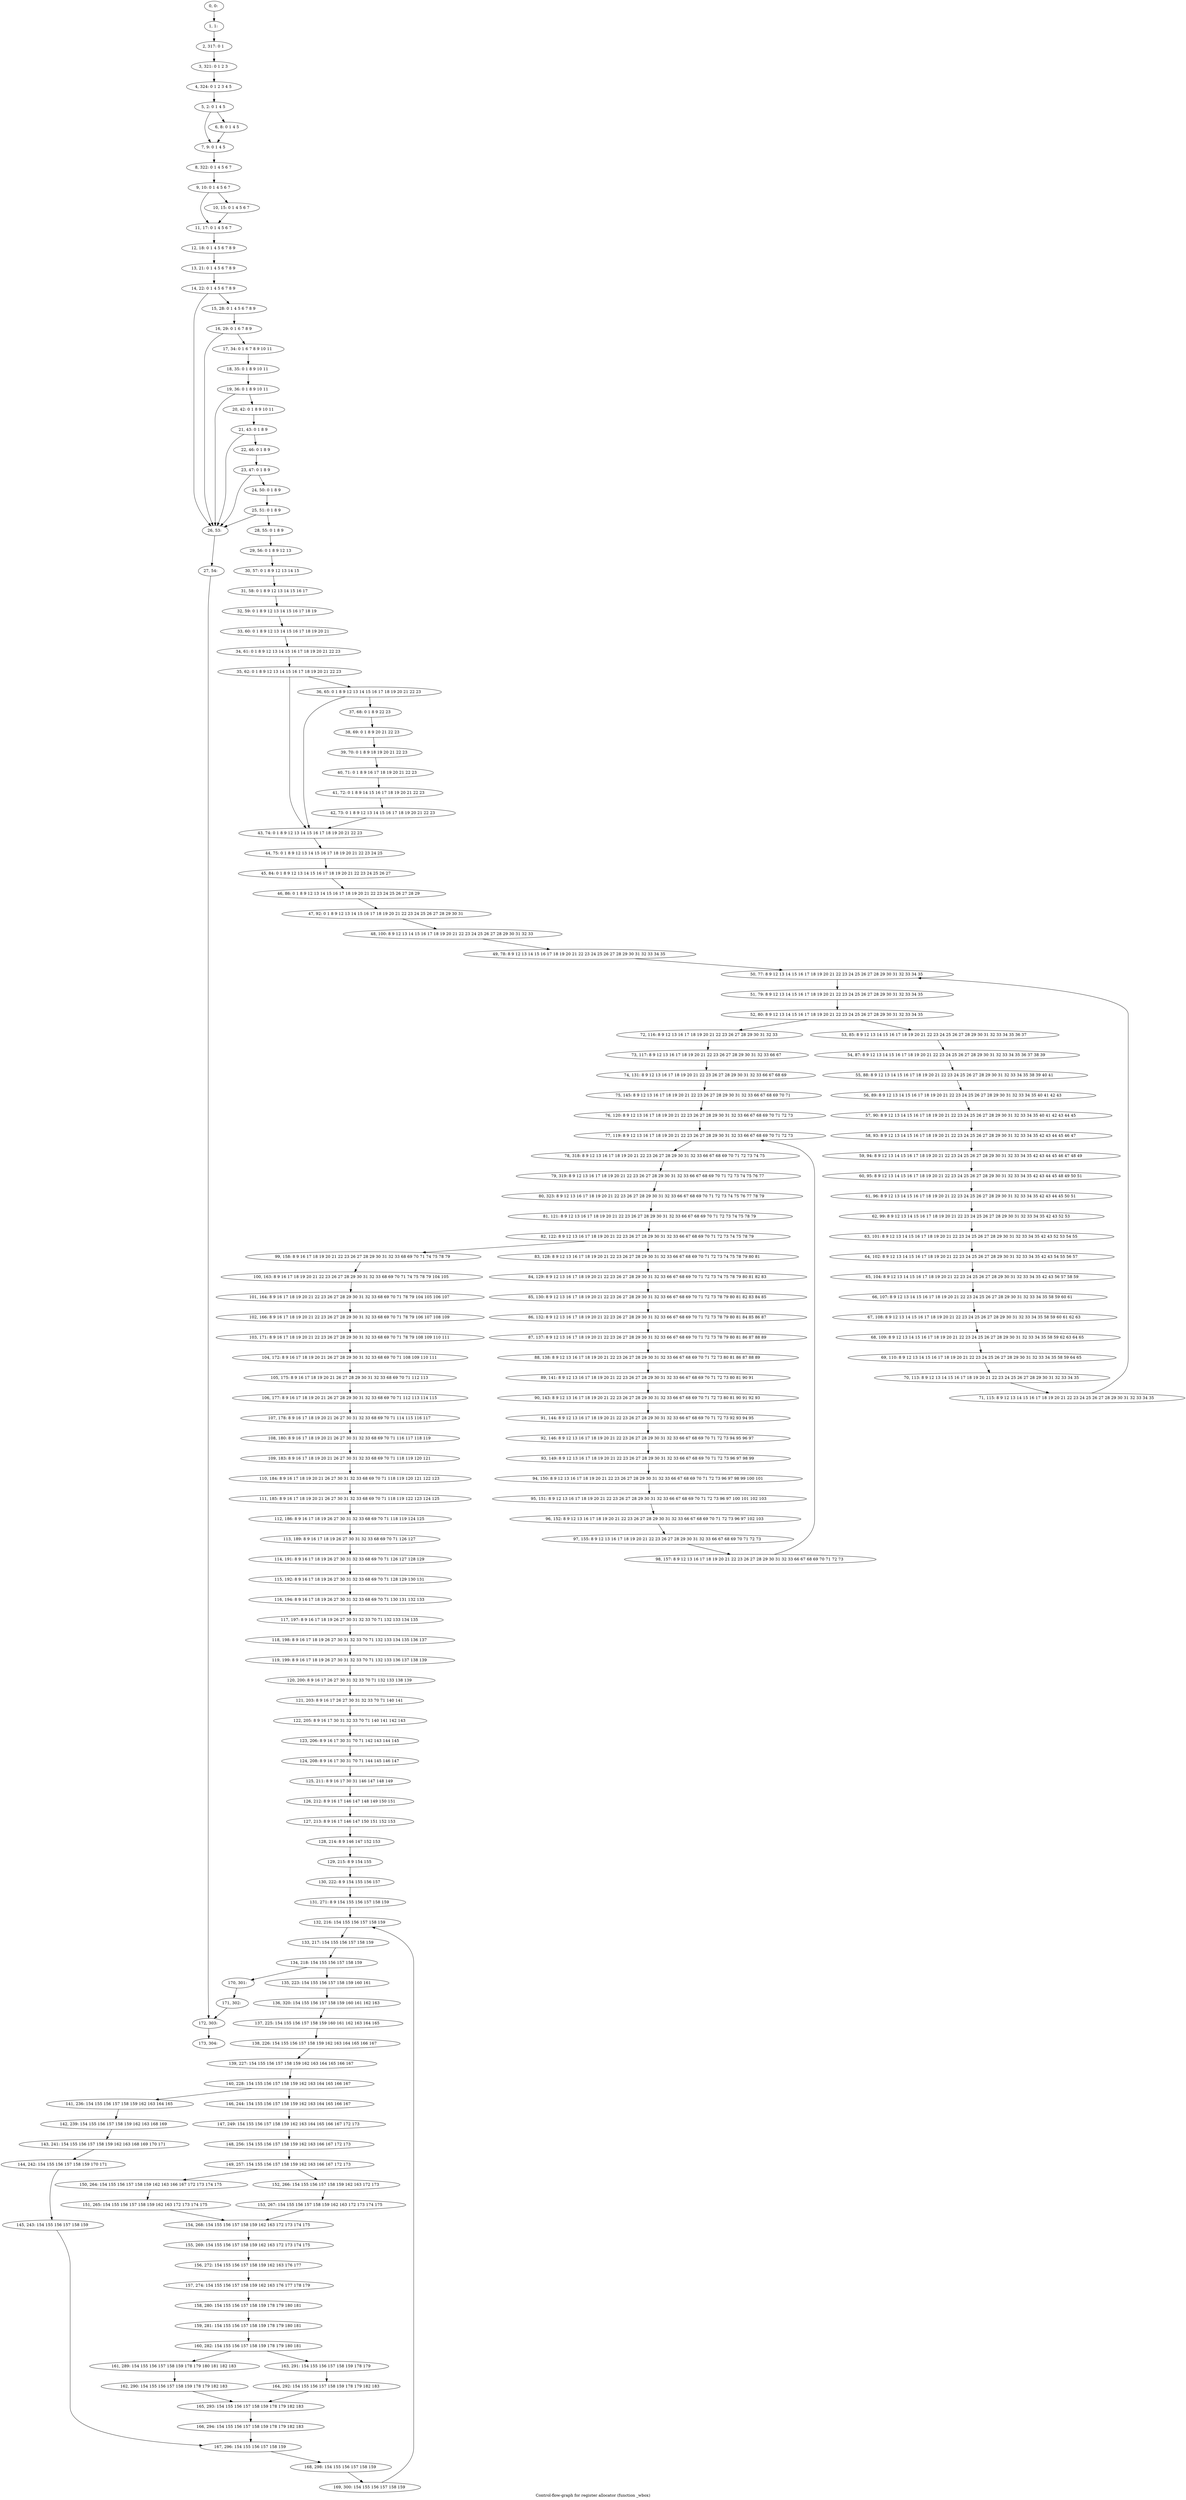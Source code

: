 digraph G {
graph [label="Control-flow-graph for register allocator (function _wbox)"]
0[label="0, 0: "];
1[label="1, 1: "];
2[label="2, 317: 0 1 "];
3[label="3, 321: 0 1 2 3 "];
4[label="4, 324: 0 1 2 3 4 5 "];
5[label="5, 2: 0 1 4 5 "];
6[label="6, 8: 0 1 4 5 "];
7[label="7, 9: 0 1 4 5 "];
8[label="8, 322: 0 1 4 5 6 7 "];
9[label="9, 10: 0 1 4 5 6 7 "];
10[label="10, 15: 0 1 4 5 6 7 "];
11[label="11, 17: 0 1 4 5 6 7 "];
12[label="12, 18: 0 1 4 5 6 7 8 9 "];
13[label="13, 21: 0 1 4 5 6 7 8 9 "];
14[label="14, 22: 0 1 4 5 6 7 8 9 "];
15[label="15, 28: 0 1 4 5 6 7 8 9 "];
16[label="16, 29: 0 1 6 7 8 9 "];
17[label="17, 34: 0 1 6 7 8 9 10 11 "];
18[label="18, 35: 0 1 8 9 10 11 "];
19[label="19, 36: 0 1 8 9 10 11 "];
20[label="20, 42: 0 1 8 9 10 11 "];
21[label="21, 43: 0 1 8 9 "];
22[label="22, 46: 0 1 8 9 "];
23[label="23, 47: 0 1 8 9 "];
24[label="24, 50: 0 1 8 9 "];
25[label="25, 51: 0 1 8 9 "];
26[label="26, 53: "];
27[label="27, 54: "];
28[label="28, 55: 0 1 8 9 "];
29[label="29, 56: 0 1 8 9 12 13 "];
30[label="30, 57: 0 1 8 9 12 13 14 15 "];
31[label="31, 58: 0 1 8 9 12 13 14 15 16 17 "];
32[label="32, 59: 0 1 8 9 12 13 14 15 16 17 18 19 "];
33[label="33, 60: 0 1 8 9 12 13 14 15 16 17 18 19 20 21 "];
34[label="34, 61: 0 1 8 9 12 13 14 15 16 17 18 19 20 21 22 23 "];
35[label="35, 62: 0 1 8 9 12 13 14 15 16 17 18 19 20 21 22 23 "];
36[label="36, 65: 0 1 8 9 12 13 14 15 16 17 18 19 20 21 22 23 "];
37[label="37, 68: 0 1 8 9 22 23 "];
38[label="38, 69: 0 1 8 9 20 21 22 23 "];
39[label="39, 70: 0 1 8 9 18 19 20 21 22 23 "];
40[label="40, 71: 0 1 8 9 16 17 18 19 20 21 22 23 "];
41[label="41, 72: 0 1 8 9 14 15 16 17 18 19 20 21 22 23 "];
42[label="42, 73: 0 1 8 9 12 13 14 15 16 17 18 19 20 21 22 23 "];
43[label="43, 74: 0 1 8 9 12 13 14 15 16 17 18 19 20 21 22 23 "];
44[label="44, 75: 0 1 8 9 12 13 14 15 16 17 18 19 20 21 22 23 24 25 "];
45[label="45, 84: 0 1 8 9 12 13 14 15 16 17 18 19 20 21 22 23 24 25 26 27 "];
46[label="46, 86: 0 1 8 9 12 13 14 15 16 17 18 19 20 21 22 23 24 25 26 27 28 29 "];
47[label="47, 92: 0 1 8 9 12 13 14 15 16 17 18 19 20 21 22 23 24 25 26 27 28 29 30 31 "];
48[label="48, 100: 8 9 12 13 14 15 16 17 18 19 20 21 22 23 24 25 26 27 28 29 30 31 32 33 "];
49[label="49, 78: 8 9 12 13 14 15 16 17 18 19 20 21 22 23 24 25 26 27 28 29 30 31 32 33 34 35 "];
50[label="50, 77: 8 9 12 13 14 15 16 17 18 19 20 21 22 23 24 25 26 27 28 29 30 31 32 33 34 35 "];
51[label="51, 79: 8 9 12 13 14 15 16 17 18 19 20 21 22 23 24 25 26 27 28 29 30 31 32 33 34 35 "];
52[label="52, 80: 8 9 12 13 14 15 16 17 18 19 20 21 22 23 24 25 26 27 28 29 30 31 32 33 34 35 "];
53[label="53, 85: 8 9 12 13 14 15 16 17 18 19 20 21 22 23 24 25 26 27 28 29 30 31 32 33 34 35 36 37 "];
54[label="54, 87: 8 9 12 13 14 15 16 17 18 19 20 21 22 23 24 25 26 27 28 29 30 31 32 33 34 35 36 37 38 39 "];
55[label="55, 88: 8 9 12 13 14 15 16 17 18 19 20 21 22 23 24 25 26 27 28 29 30 31 32 33 34 35 38 39 40 41 "];
56[label="56, 89: 8 9 12 13 14 15 16 17 18 19 20 21 22 23 24 25 26 27 28 29 30 31 32 33 34 35 40 41 42 43 "];
57[label="57, 90: 8 9 12 13 14 15 16 17 18 19 20 21 22 23 24 25 26 27 28 29 30 31 32 33 34 35 40 41 42 43 44 45 "];
58[label="58, 93: 8 9 12 13 14 15 16 17 18 19 20 21 22 23 24 25 26 27 28 29 30 31 32 33 34 35 42 43 44 45 46 47 "];
59[label="59, 94: 8 9 12 13 14 15 16 17 18 19 20 21 22 23 24 25 26 27 28 29 30 31 32 33 34 35 42 43 44 45 46 47 48 49 "];
60[label="60, 95: 8 9 12 13 14 15 16 17 18 19 20 21 22 23 24 25 26 27 28 29 30 31 32 33 34 35 42 43 44 45 48 49 50 51 "];
61[label="61, 96: 8 9 12 13 14 15 16 17 18 19 20 21 22 23 24 25 26 27 28 29 30 31 32 33 34 35 42 43 44 45 50 51 "];
62[label="62, 99: 8 9 12 13 14 15 16 17 18 19 20 21 22 23 24 25 26 27 28 29 30 31 32 33 34 35 42 43 52 53 "];
63[label="63, 101: 8 9 12 13 14 15 16 17 18 19 20 21 22 23 24 25 26 27 28 29 30 31 32 33 34 35 42 43 52 53 54 55 "];
64[label="64, 102: 8 9 12 13 14 15 16 17 18 19 20 21 22 23 24 25 26 27 28 29 30 31 32 33 34 35 42 43 54 55 56 57 "];
65[label="65, 104: 8 9 12 13 14 15 16 17 18 19 20 21 22 23 24 25 26 27 28 29 30 31 32 33 34 35 42 43 56 57 58 59 "];
66[label="66, 107: 8 9 12 13 14 15 16 17 18 19 20 21 22 23 24 25 26 27 28 29 30 31 32 33 34 35 58 59 60 61 "];
67[label="67, 108: 8 9 12 13 14 15 16 17 18 19 20 21 22 23 24 25 26 27 28 29 30 31 32 33 34 35 58 59 60 61 62 63 "];
68[label="68, 109: 8 9 12 13 14 15 16 17 18 19 20 21 22 23 24 25 26 27 28 29 30 31 32 33 34 35 58 59 62 63 64 65 "];
69[label="69, 110: 8 9 12 13 14 15 16 17 18 19 20 21 22 23 24 25 26 27 28 29 30 31 32 33 34 35 58 59 64 65 "];
70[label="70, 113: 8 9 12 13 14 15 16 17 18 19 20 21 22 23 24 25 26 27 28 29 30 31 32 33 34 35 "];
71[label="71, 115: 8 9 12 13 14 15 16 17 18 19 20 21 22 23 24 25 26 27 28 29 30 31 32 33 34 35 "];
72[label="72, 116: 8 9 12 13 16 17 18 19 20 21 22 23 26 27 28 29 30 31 32 33 "];
73[label="73, 117: 8 9 12 13 16 17 18 19 20 21 22 23 26 27 28 29 30 31 32 33 66 67 "];
74[label="74, 131: 8 9 12 13 16 17 18 19 20 21 22 23 26 27 28 29 30 31 32 33 66 67 68 69 "];
75[label="75, 145: 8 9 12 13 16 17 18 19 20 21 22 23 26 27 28 29 30 31 32 33 66 67 68 69 70 71 "];
76[label="76, 120: 8 9 12 13 16 17 18 19 20 21 22 23 26 27 28 29 30 31 32 33 66 67 68 69 70 71 72 73 "];
77[label="77, 119: 8 9 12 13 16 17 18 19 20 21 22 23 26 27 28 29 30 31 32 33 66 67 68 69 70 71 72 73 "];
78[label="78, 318: 8 9 12 13 16 17 18 19 20 21 22 23 26 27 28 29 30 31 32 33 66 67 68 69 70 71 72 73 74 75 "];
79[label="79, 319: 8 9 12 13 16 17 18 19 20 21 22 23 26 27 28 29 30 31 32 33 66 67 68 69 70 71 72 73 74 75 76 77 "];
80[label="80, 323: 8 9 12 13 16 17 18 19 20 21 22 23 26 27 28 29 30 31 32 33 66 67 68 69 70 71 72 73 74 75 76 77 78 79 "];
81[label="81, 121: 8 9 12 13 16 17 18 19 20 21 22 23 26 27 28 29 30 31 32 33 66 67 68 69 70 71 72 73 74 75 78 79 "];
82[label="82, 122: 8 9 12 13 16 17 18 19 20 21 22 23 26 27 28 29 30 31 32 33 66 67 68 69 70 71 72 73 74 75 78 79 "];
83[label="83, 128: 8 9 12 13 16 17 18 19 20 21 22 23 26 27 28 29 30 31 32 33 66 67 68 69 70 71 72 73 74 75 78 79 80 81 "];
84[label="84, 129: 8 9 12 13 16 17 18 19 20 21 22 23 26 27 28 29 30 31 32 33 66 67 68 69 70 71 72 73 74 75 78 79 80 81 82 83 "];
85[label="85, 130: 8 9 12 13 16 17 18 19 20 21 22 23 26 27 28 29 30 31 32 33 66 67 68 69 70 71 72 73 78 79 80 81 82 83 84 85 "];
86[label="86, 132: 8 9 12 13 16 17 18 19 20 21 22 23 26 27 28 29 30 31 32 33 66 67 68 69 70 71 72 73 78 79 80 81 84 85 86 87 "];
87[label="87, 137: 8 9 12 13 16 17 18 19 20 21 22 23 26 27 28 29 30 31 32 33 66 67 68 69 70 71 72 73 78 79 80 81 86 87 88 89 "];
88[label="88, 138: 8 9 12 13 16 17 18 19 20 21 22 23 26 27 28 29 30 31 32 33 66 67 68 69 70 71 72 73 80 81 86 87 88 89 "];
89[label="89, 141: 8 9 12 13 16 17 18 19 20 21 22 23 26 27 28 29 30 31 32 33 66 67 68 69 70 71 72 73 80 81 90 91 "];
90[label="90, 143: 8 9 12 13 16 17 18 19 20 21 22 23 26 27 28 29 30 31 32 33 66 67 68 69 70 71 72 73 80 81 90 91 92 93 "];
91[label="91, 144: 8 9 12 13 16 17 18 19 20 21 22 23 26 27 28 29 30 31 32 33 66 67 68 69 70 71 72 73 92 93 94 95 "];
92[label="92, 146: 8 9 12 13 16 17 18 19 20 21 22 23 26 27 28 29 30 31 32 33 66 67 68 69 70 71 72 73 94 95 96 97 "];
93[label="93, 149: 8 9 12 13 16 17 18 19 20 21 22 23 26 27 28 29 30 31 32 33 66 67 68 69 70 71 72 73 96 97 98 99 "];
94[label="94, 150: 8 9 12 13 16 17 18 19 20 21 22 23 26 27 28 29 30 31 32 33 66 67 68 69 70 71 72 73 96 97 98 99 100 101 "];
95[label="95, 151: 8 9 12 13 16 17 18 19 20 21 22 23 26 27 28 29 30 31 32 33 66 67 68 69 70 71 72 73 96 97 100 101 102 103 "];
96[label="96, 152: 8 9 12 13 16 17 18 19 20 21 22 23 26 27 28 29 30 31 32 33 66 67 68 69 70 71 72 73 96 97 102 103 "];
97[label="97, 155: 8 9 12 13 16 17 18 19 20 21 22 23 26 27 28 29 30 31 32 33 66 67 68 69 70 71 72 73 "];
98[label="98, 157: 8 9 12 13 16 17 18 19 20 21 22 23 26 27 28 29 30 31 32 33 66 67 68 69 70 71 72 73 "];
99[label="99, 158: 8 9 16 17 18 19 20 21 22 23 26 27 28 29 30 31 32 33 68 69 70 71 74 75 78 79 "];
100[label="100, 163: 8 9 16 17 18 19 20 21 22 23 26 27 28 29 30 31 32 33 68 69 70 71 74 75 78 79 104 105 "];
101[label="101, 164: 8 9 16 17 18 19 20 21 22 23 26 27 28 29 30 31 32 33 68 69 70 71 78 79 104 105 106 107 "];
102[label="102, 166: 8 9 16 17 18 19 20 21 22 23 26 27 28 29 30 31 32 33 68 69 70 71 78 79 106 107 108 109 "];
103[label="103, 171: 8 9 16 17 18 19 20 21 22 23 26 27 28 29 30 31 32 33 68 69 70 71 78 79 108 109 110 111 "];
104[label="104, 172: 8 9 16 17 18 19 20 21 26 27 28 29 30 31 32 33 68 69 70 71 108 109 110 111 "];
105[label="105, 175: 8 9 16 17 18 19 20 21 26 27 28 29 30 31 32 33 68 69 70 71 112 113 "];
106[label="106, 177: 8 9 16 17 18 19 20 21 26 27 28 29 30 31 32 33 68 69 70 71 112 113 114 115 "];
107[label="107, 178: 8 9 16 17 18 19 20 21 26 27 30 31 32 33 68 69 70 71 114 115 116 117 "];
108[label="108, 180: 8 9 16 17 18 19 20 21 26 27 30 31 32 33 68 69 70 71 116 117 118 119 "];
109[label="109, 183: 8 9 16 17 18 19 20 21 26 27 30 31 32 33 68 69 70 71 118 119 120 121 "];
110[label="110, 184: 8 9 16 17 18 19 20 21 26 27 30 31 32 33 68 69 70 71 118 119 120 121 122 123 "];
111[label="111, 185: 8 9 16 17 18 19 20 21 26 27 30 31 32 33 68 69 70 71 118 119 122 123 124 125 "];
112[label="112, 186: 8 9 16 17 18 19 26 27 30 31 32 33 68 69 70 71 118 119 124 125 "];
113[label="113, 189: 8 9 16 17 18 19 26 27 30 31 32 33 68 69 70 71 126 127 "];
114[label="114, 191: 8 9 16 17 18 19 26 27 30 31 32 33 68 69 70 71 126 127 128 129 "];
115[label="115, 192: 8 9 16 17 18 19 26 27 30 31 32 33 68 69 70 71 128 129 130 131 "];
116[label="116, 194: 8 9 16 17 18 19 26 27 30 31 32 33 68 69 70 71 130 131 132 133 "];
117[label="117, 197: 8 9 16 17 18 19 26 27 30 31 32 33 70 71 132 133 134 135 "];
118[label="118, 198: 8 9 16 17 18 19 26 27 30 31 32 33 70 71 132 133 134 135 136 137 "];
119[label="119, 199: 8 9 16 17 18 19 26 27 30 31 32 33 70 71 132 133 136 137 138 139 "];
120[label="120, 200: 8 9 16 17 26 27 30 31 32 33 70 71 132 133 138 139 "];
121[label="121, 203: 8 9 16 17 26 27 30 31 32 33 70 71 140 141 "];
122[label="122, 205: 8 9 16 17 30 31 32 33 70 71 140 141 142 143 "];
123[label="123, 206: 8 9 16 17 30 31 70 71 142 143 144 145 "];
124[label="124, 208: 8 9 16 17 30 31 70 71 144 145 146 147 "];
125[label="125, 211: 8 9 16 17 30 31 146 147 148 149 "];
126[label="126, 212: 8 9 16 17 146 147 148 149 150 151 "];
127[label="127, 213: 8 9 16 17 146 147 150 151 152 153 "];
128[label="128, 214: 8 9 146 147 152 153 "];
129[label="129, 215: 8 9 154 155 "];
130[label="130, 222: 8 9 154 155 156 157 "];
131[label="131, 271: 8 9 154 155 156 157 158 159 "];
132[label="132, 216: 154 155 156 157 158 159 "];
133[label="133, 217: 154 155 156 157 158 159 "];
134[label="134, 218: 154 155 156 157 158 159 "];
135[label="135, 223: 154 155 156 157 158 159 160 161 "];
136[label="136, 320: 154 155 156 157 158 159 160 161 162 163 "];
137[label="137, 225: 154 155 156 157 158 159 160 161 162 163 164 165 "];
138[label="138, 226: 154 155 156 157 158 159 162 163 164 165 166 167 "];
139[label="139, 227: 154 155 156 157 158 159 162 163 164 165 166 167 "];
140[label="140, 228: 154 155 156 157 158 159 162 163 164 165 166 167 "];
141[label="141, 236: 154 155 156 157 158 159 162 163 164 165 "];
142[label="142, 239: 154 155 156 157 158 159 162 163 168 169 "];
143[label="143, 241: 154 155 156 157 158 159 162 163 168 169 170 171 "];
144[label="144, 242: 154 155 156 157 158 159 170 171 "];
145[label="145, 243: 154 155 156 157 158 159 "];
146[label="146, 244: 154 155 156 157 158 159 162 163 164 165 166 167 "];
147[label="147, 249: 154 155 156 157 158 159 162 163 164 165 166 167 172 173 "];
148[label="148, 256: 154 155 156 157 158 159 162 163 166 167 172 173 "];
149[label="149, 257: 154 155 156 157 158 159 162 163 166 167 172 173 "];
150[label="150, 264: 154 155 156 157 158 159 162 163 166 167 172 173 174 175 "];
151[label="151, 265: 154 155 156 157 158 159 162 163 172 173 174 175 "];
152[label="152, 266: 154 155 156 157 158 159 162 163 172 173 "];
153[label="153, 267: 154 155 156 157 158 159 162 163 172 173 174 175 "];
154[label="154, 268: 154 155 156 157 158 159 162 163 172 173 174 175 "];
155[label="155, 269: 154 155 156 157 158 159 162 163 172 173 174 175 "];
156[label="156, 272: 154 155 156 157 158 159 162 163 176 177 "];
157[label="157, 274: 154 155 156 157 158 159 162 163 176 177 178 179 "];
158[label="158, 280: 154 155 156 157 158 159 178 179 180 181 "];
159[label="159, 281: 154 155 156 157 158 159 178 179 180 181 "];
160[label="160, 282: 154 155 156 157 158 159 178 179 180 181 "];
161[label="161, 289: 154 155 156 157 158 159 178 179 180 181 182 183 "];
162[label="162, 290: 154 155 156 157 158 159 178 179 182 183 "];
163[label="163, 291: 154 155 156 157 158 159 178 179 "];
164[label="164, 292: 154 155 156 157 158 159 178 179 182 183 "];
165[label="165, 293: 154 155 156 157 158 159 178 179 182 183 "];
166[label="166, 294: 154 155 156 157 158 159 178 179 182 183 "];
167[label="167, 296: 154 155 156 157 158 159 "];
168[label="168, 298: 154 155 156 157 158 159 "];
169[label="169, 300: 154 155 156 157 158 159 "];
170[label="170, 301: "];
171[label="171, 302: "];
172[label="172, 303: "];
173[label="173, 304: "];
0->1 ;
1->2 ;
2->3 ;
3->4 ;
4->5 ;
5->6 ;
5->7 ;
6->7 ;
7->8 ;
8->9 ;
9->10 ;
9->11 ;
10->11 ;
11->12 ;
12->13 ;
13->14 ;
14->15 ;
14->26 ;
15->16 ;
16->17 ;
16->26 ;
17->18 ;
18->19 ;
19->20 ;
19->26 ;
20->21 ;
21->22 ;
21->26 ;
22->23 ;
23->24 ;
23->26 ;
24->25 ;
25->26 ;
25->28 ;
26->27 ;
27->172 ;
28->29 ;
29->30 ;
30->31 ;
31->32 ;
32->33 ;
33->34 ;
34->35 ;
35->36 ;
35->43 ;
36->37 ;
36->43 ;
37->38 ;
38->39 ;
39->40 ;
40->41 ;
41->42 ;
42->43 ;
43->44 ;
44->45 ;
45->46 ;
46->47 ;
47->48 ;
48->49 ;
49->50 ;
50->51 ;
51->52 ;
52->53 ;
52->72 ;
53->54 ;
54->55 ;
55->56 ;
56->57 ;
57->58 ;
58->59 ;
59->60 ;
60->61 ;
61->62 ;
62->63 ;
63->64 ;
64->65 ;
65->66 ;
66->67 ;
67->68 ;
68->69 ;
69->70 ;
70->71 ;
71->50 ;
72->73 ;
73->74 ;
74->75 ;
75->76 ;
76->77 ;
77->78 ;
78->79 ;
79->80 ;
80->81 ;
81->82 ;
82->83 ;
82->99 ;
83->84 ;
84->85 ;
85->86 ;
86->87 ;
87->88 ;
88->89 ;
89->90 ;
90->91 ;
91->92 ;
92->93 ;
93->94 ;
94->95 ;
95->96 ;
96->97 ;
97->98 ;
98->77 ;
99->100 ;
100->101 ;
101->102 ;
102->103 ;
103->104 ;
104->105 ;
105->106 ;
106->107 ;
107->108 ;
108->109 ;
109->110 ;
110->111 ;
111->112 ;
112->113 ;
113->114 ;
114->115 ;
115->116 ;
116->117 ;
117->118 ;
118->119 ;
119->120 ;
120->121 ;
121->122 ;
122->123 ;
123->124 ;
124->125 ;
125->126 ;
126->127 ;
127->128 ;
128->129 ;
129->130 ;
130->131 ;
131->132 ;
132->133 ;
133->134 ;
134->135 ;
134->170 ;
135->136 ;
136->137 ;
137->138 ;
138->139 ;
139->140 ;
140->141 ;
140->146 ;
141->142 ;
142->143 ;
143->144 ;
144->145 ;
145->167 ;
146->147 ;
147->148 ;
148->149 ;
149->150 ;
149->152 ;
150->151 ;
151->154 ;
152->153 ;
153->154 ;
154->155 ;
155->156 ;
156->157 ;
157->158 ;
158->159 ;
159->160 ;
160->161 ;
160->163 ;
161->162 ;
162->165 ;
163->164 ;
164->165 ;
165->166 ;
166->167 ;
167->168 ;
168->169 ;
169->132 ;
170->171 ;
171->172 ;
172->173 ;
}

